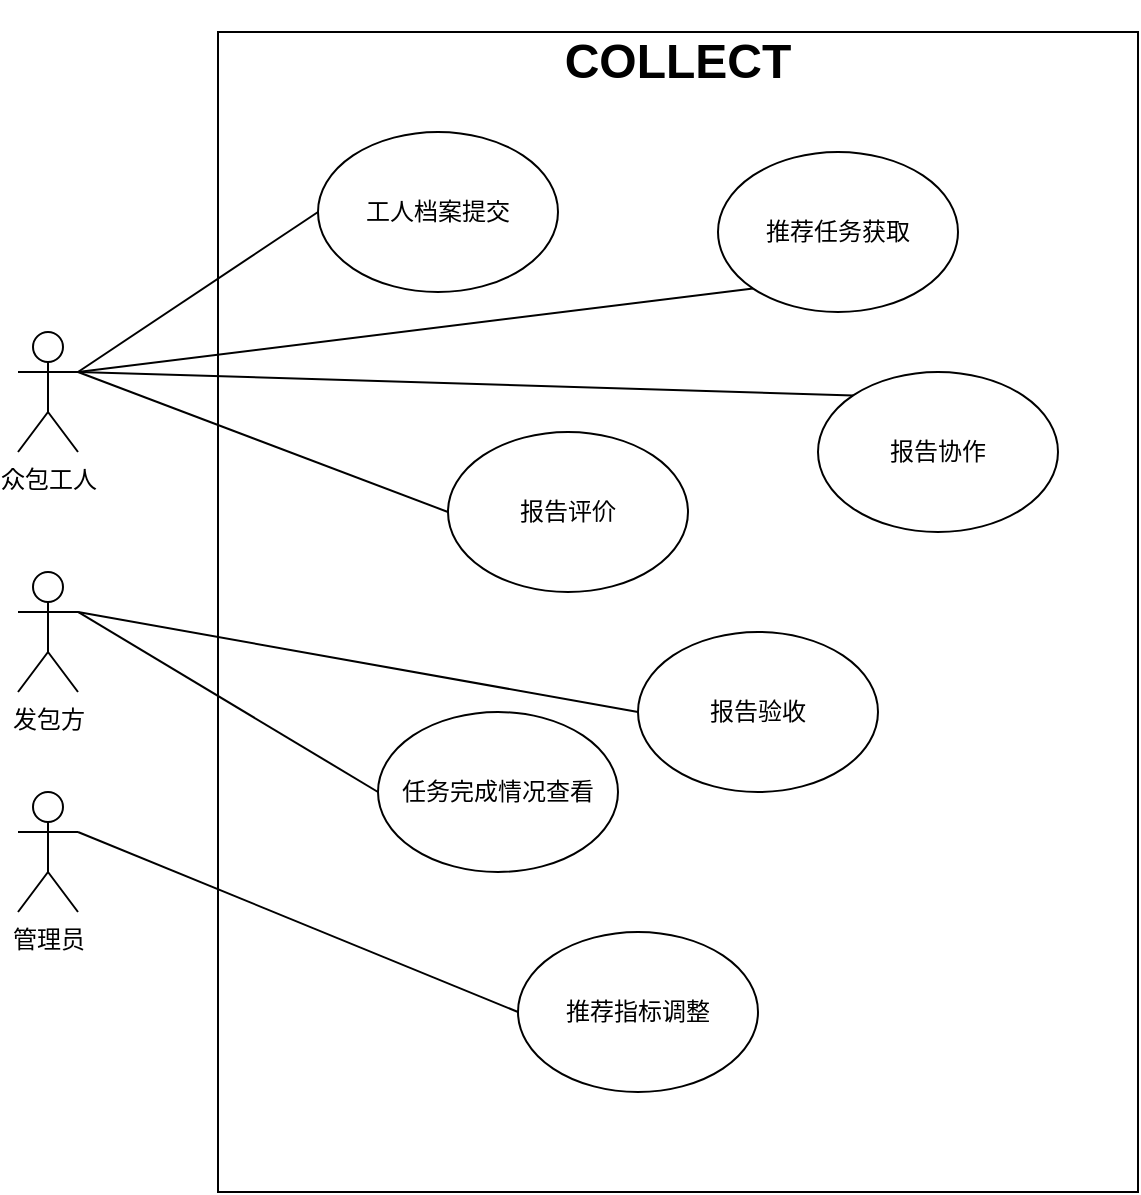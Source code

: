 <mxfile version="16.6.5" type="github"><diagram id="R_yFwiSIay2vpu393646" name="Page-1"><mxGraphModel dx="951" dy="415" grid="1" gridSize="10" guides="1" tooltips="1" connect="1" arrows="1" fold="1" page="1" pageScale="1" pageWidth="1169" pageHeight="827" math="0" shadow="0"><root><mxCell id="0"/><mxCell id="1" parent="0"/><mxCell id="Lh6fxtkJkA3--FOD4jeE-19" value="&lt;h1&gt;&lt;br&gt;&lt;/h1&gt;" style="rounded=0;whiteSpace=wrap;html=1;align=center;" vertex="1" parent="1"><mxGeometry x="470" y="20" width="460" height="580" as="geometry"/></mxCell><mxCell id="blIFV4UwtOpmQBuSxEM6-1" value="众包工人" style="shape=umlActor;verticalLabelPosition=bottom;verticalAlign=top;html=1;outlineConnect=0;" parent="1" vertex="1"><mxGeometry x="370" y="170" width="30" height="60" as="geometry"/></mxCell><mxCell id="blIFV4UwtOpmQBuSxEM6-2" value="发包方" style="shape=umlActor;verticalLabelPosition=bottom;verticalAlign=top;html=1;outlineConnect=0;" parent="1" vertex="1"><mxGeometry x="370" y="290" width="30" height="60" as="geometry"/></mxCell><mxCell id="blIFV4UwtOpmQBuSxEM6-3" value="管理员&lt;br&gt;" style="shape=umlActor;verticalLabelPosition=bottom;verticalAlign=top;html=1;outlineConnect=0;" parent="1" vertex="1"><mxGeometry x="370" y="400" width="30" height="60" as="geometry"/></mxCell><mxCell id="blIFV4UwtOpmQBuSxEM6-4" value="报告验收" style="ellipse;whiteSpace=wrap;html=1;" parent="1" vertex="1"><mxGeometry x="680" y="320" width="120" height="80" as="geometry"/></mxCell><mxCell id="blIFV4UwtOpmQBuSxEM6-5" value="推荐任务获取" style="ellipse;whiteSpace=wrap;html=1;" parent="1" vertex="1"><mxGeometry x="720" y="80" width="120" height="80" as="geometry"/></mxCell><mxCell id="Lh6fxtkJkA3--FOD4jeE-1" value="任务完成情况查看" style="ellipse;whiteSpace=wrap;html=1;" vertex="1" parent="1"><mxGeometry x="550" y="360" width="120" height="80" as="geometry"/></mxCell><mxCell id="Lh6fxtkJkA3--FOD4jeE-2" value="推荐指标调整" style="ellipse;whiteSpace=wrap;html=1;" vertex="1" parent="1"><mxGeometry x="620" y="470" width="120" height="80" as="geometry"/></mxCell><mxCell id="Lh6fxtkJkA3--FOD4jeE-3" value="报告评价" style="ellipse;whiteSpace=wrap;html=1;" vertex="1" parent="1"><mxGeometry x="585" y="220" width="120" height="80" as="geometry"/></mxCell><mxCell id="Lh6fxtkJkA3--FOD4jeE-4" value="报告协作" style="ellipse;whiteSpace=wrap;html=1;" vertex="1" parent="1"><mxGeometry x="770" y="190" width="120" height="80" as="geometry"/></mxCell><mxCell id="Lh6fxtkJkA3--FOD4jeE-5" value="工人档案提交" style="ellipse;whiteSpace=wrap;html=1;" vertex="1" parent="1"><mxGeometry x="520" y="70" width="120" height="80" as="geometry"/></mxCell><mxCell id="Lh6fxtkJkA3--FOD4jeE-6" value="" style="endArrow=none;html=1;rounded=0;exitX=1;exitY=0.333;exitDx=0;exitDy=0;exitPerimeter=0;entryX=0;entryY=0.5;entryDx=0;entryDy=0;" edge="1" parent="1" source="blIFV4UwtOpmQBuSxEM6-2" target="blIFV4UwtOpmQBuSxEM6-4"><mxGeometry width="50" height="50" relative="1" as="geometry"><mxPoint x="460" y="330" as="sourcePoint"/><mxPoint x="510" y="280" as="targetPoint"/></mxGeometry></mxCell><mxCell id="Lh6fxtkJkA3--FOD4jeE-7" value="" style="endArrow=none;html=1;rounded=0;entryX=1;entryY=0.333;entryDx=0;entryDy=0;entryPerimeter=0;exitX=0;exitY=0.5;exitDx=0;exitDy=0;" edge="1" parent="1" source="Lh6fxtkJkA3--FOD4jeE-2" target="blIFV4UwtOpmQBuSxEM6-3"><mxGeometry width="50" height="50" relative="1" as="geometry"><mxPoint x="250" y="450" as="sourcePoint"/><mxPoint x="300" y="400" as="targetPoint"/></mxGeometry></mxCell><mxCell id="Lh6fxtkJkA3--FOD4jeE-8" value="" style="endArrow=none;html=1;rounded=0;exitX=1;exitY=0.333;exitDx=0;exitDy=0;exitPerimeter=0;entryX=0;entryY=0.5;entryDx=0;entryDy=0;" edge="1" parent="1" source="blIFV4UwtOpmQBuSxEM6-2" target="Lh6fxtkJkA3--FOD4jeE-1"><mxGeometry width="50" height="50" relative="1" as="geometry"><mxPoint x="410" y="320" as="sourcePoint"/><mxPoint x="530" y="210" as="targetPoint"/></mxGeometry></mxCell><mxCell id="Lh6fxtkJkA3--FOD4jeE-14" value="" style="endArrow=none;html=1;rounded=0;exitX=1;exitY=0.333;exitDx=0;exitDy=0;exitPerimeter=0;entryX=0;entryY=0;entryDx=0;entryDy=0;" edge="1" parent="1" source="blIFV4UwtOpmQBuSxEM6-1" target="Lh6fxtkJkA3--FOD4jeE-4"><mxGeometry width="50" height="50" relative="1" as="geometry"><mxPoint x="410" y="320" as="sourcePoint"/><mxPoint x="690" y="370" as="targetPoint"/></mxGeometry></mxCell><mxCell id="Lh6fxtkJkA3--FOD4jeE-15" value="" style="endArrow=none;html=1;rounded=0;exitX=1;exitY=0.333;exitDx=0;exitDy=0;exitPerimeter=0;entryX=0;entryY=1;entryDx=0;entryDy=0;" edge="1" parent="1" source="blIFV4UwtOpmQBuSxEM6-1" target="blIFV4UwtOpmQBuSxEM6-5"><mxGeometry width="50" height="50" relative="1" as="geometry"><mxPoint x="410" y="200" as="sourcePoint"/><mxPoint x="797.574" y="211.716" as="targetPoint"/></mxGeometry></mxCell><mxCell id="Lh6fxtkJkA3--FOD4jeE-16" value="" style="endArrow=none;html=1;rounded=0;exitX=1;exitY=0.333;exitDx=0;exitDy=0;exitPerimeter=0;entryX=0;entryY=0.5;entryDx=0;entryDy=0;" edge="1" parent="1" source="blIFV4UwtOpmQBuSxEM6-1" target="Lh6fxtkJkA3--FOD4jeE-3"><mxGeometry width="50" height="50" relative="1" as="geometry"><mxPoint x="420" y="210" as="sourcePoint"/><mxPoint x="807.574" y="221.716" as="targetPoint"/></mxGeometry></mxCell><mxCell id="Lh6fxtkJkA3--FOD4jeE-17" value="" style="endArrow=none;html=1;rounded=0;entryX=0;entryY=0.5;entryDx=0;entryDy=0;" edge="1" parent="1" target="Lh6fxtkJkA3--FOD4jeE-5"><mxGeometry width="50" height="50" relative="1" as="geometry"><mxPoint x="400" y="190" as="sourcePoint"/><mxPoint x="817.574" y="231.716" as="targetPoint"/></mxGeometry></mxCell><mxCell id="Lh6fxtkJkA3--FOD4jeE-21" value="&lt;h1&gt;COLLECT&lt;/h1&gt;" style="text;html=1;strokeColor=none;fillColor=none;align=center;verticalAlign=middle;whiteSpace=wrap;rounded=0;" vertex="1" parent="1"><mxGeometry x="670" y="20" width="60" height="30" as="geometry"/></mxCell></root></mxGraphModel></diagram></mxfile>
